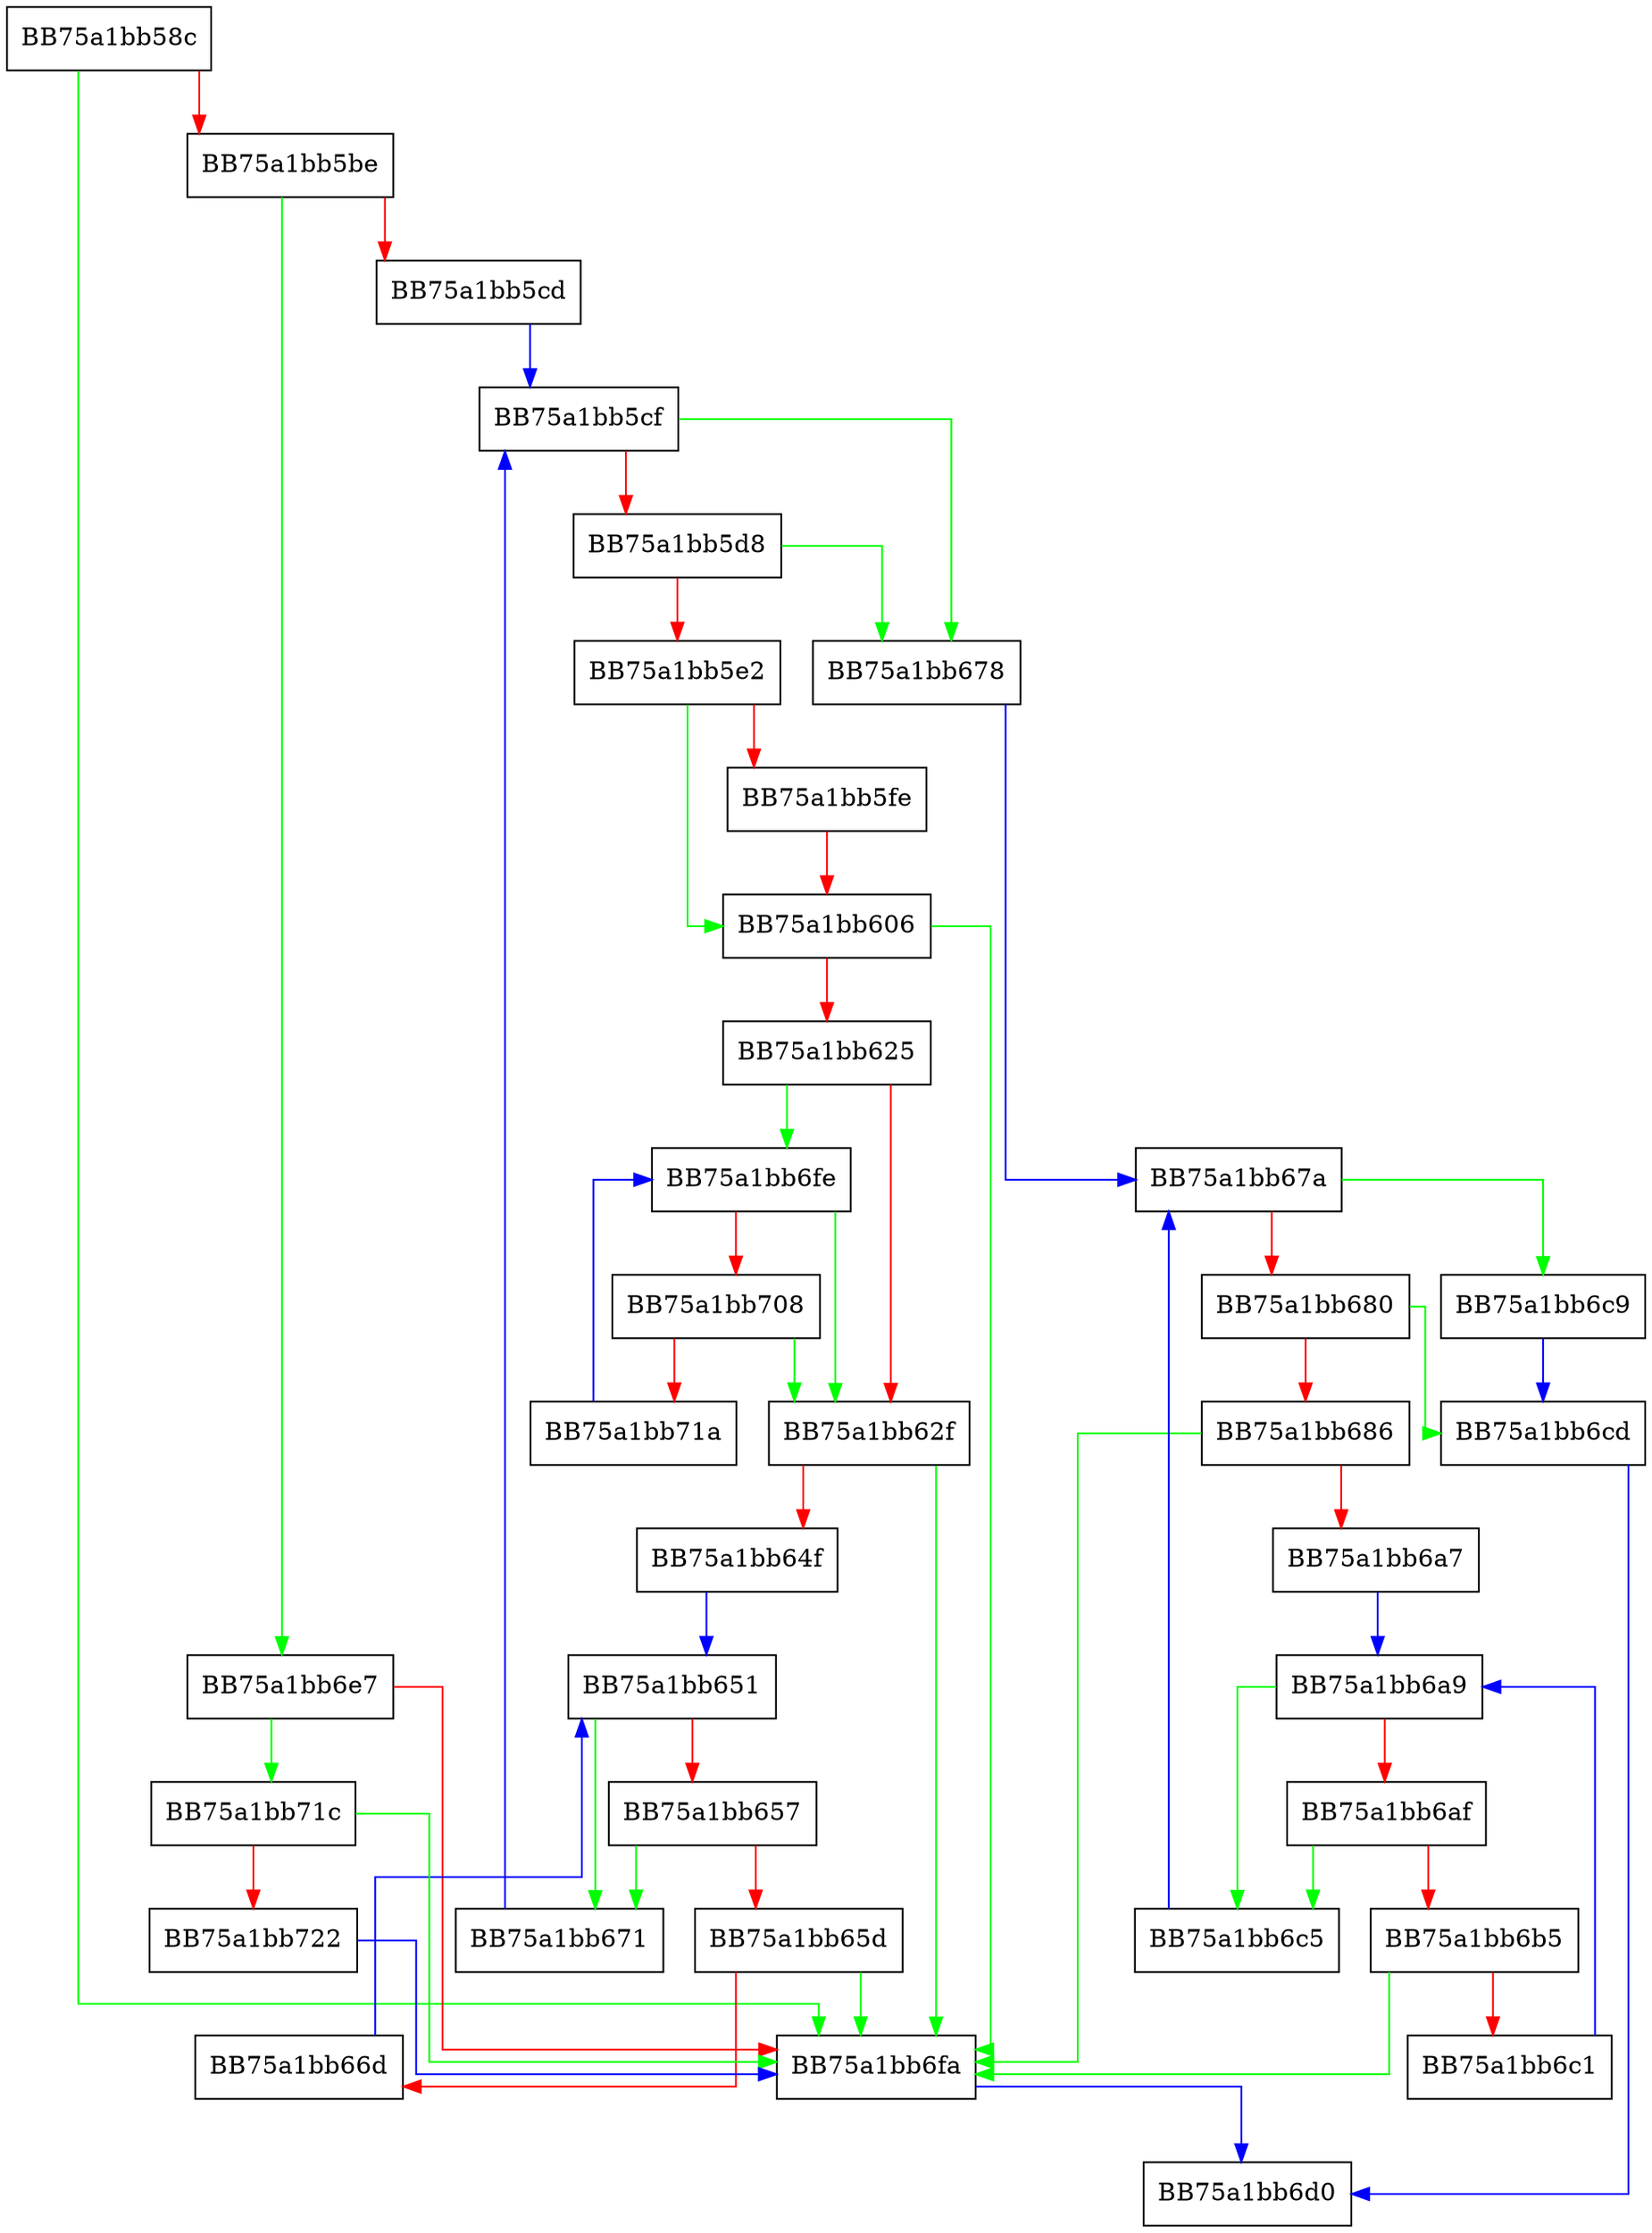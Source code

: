 digraph as3_parseclassinstanceinfo {
  node [shape="box"];
  graph [splines=ortho];
  BB75a1bb58c -> BB75a1bb6fa [color="green"];
  BB75a1bb58c -> BB75a1bb5be [color="red"];
  BB75a1bb5be -> BB75a1bb6e7 [color="green"];
  BB75a1bb5be -> BB75a1bb5cd [color="red"];
  BB75a1bb5cd -> BB75a1bb5cf [color="blue"];
  BB75a1bb5cf -> BB75a1bb678 [color="green"];
  BB75a1bb5cf -> BB75a1bb5d8 [color="red"];
  BB75a1bb5d8 -> BB75a1bb678 [color="green"];
  BB75a1bb5d8 -> BB75a1bb5e2 [color="red"];
  BB75a1bb5e2 -> BB75a1bb606 [color="green"];
  BB75a1bb5e2 -> BB75a1bb5fe [color="red"];
  BB75a1bb5fe -> BB75a1bb606 [color="red"];
  BB75a1bb606 -> BB75a1bb6fa [color="green"];
  BB75a1bb606 -> BB75a1bb625 [color="red"];
  BB75a1bb625 -> BB75a1bb6fe [color="green"];
  BB75a1bb625 -> BB75a1bb62f [color="red"];
  BB75a1bb62f -> BB75a1bb6fa [color="green"];
  BB75a1bb62f -> BB75a1bb64f [color="red"];
  BB75a1bb64f -> BB75a1bb651 [color="blue"];
  BB75a1bb651 -> BB75a1bb671 [color="green"];
  BB75a1bb651 -> BB75a1bb657 [color="red"];
  BB75a1bb657 -> BB75a1bb671 [color="green"];
  BB75a1bb657 -> BB75a1bb65d [color="red"];
  BB75a1bb65d -> BB75a1bb6fa [color="green"];
  BB75a1bb65d -> BB75a1bb66d [color="red"];
  BB75a1bb66d -> BB75a1bb651 [color="blue"];
  BB75a1bb671 -> BB75a1bb5cf [color="blue"];
  BB75a1bb678 -> BB75a1bb67a [color="blue"];
  BB75a1bb67a -> BB75a1bb6c9 [color="green"];
  BB75a1bb67a -> BB75a1bb680 [color="red"];
  BB75a1bb680 -> BB75a1bb6cd [color="green"];
  BB75a1bb680 -> BB75a1bb686 [color="red"];
  BB75a1bb686 -> BB75a1bb6fa [color="green"];
  BB75a1bb686 -> BB75a1bb6a7 [color="red"];
  BB75a1bb6a7 -> BB75a1bb6a9 [color="blue"];
  BB75a1bb6a9 -> BB75a1bb6c5 [color="green"];
  BB75a1bb6a9 -> BB75a1bb6af [color="red"];
  BB75a1bb6af -> BB75a1bb6c5 [color="green"];
  BB75a1bb6af -> BB75a1bb6b5 [color="red"];
  BB75a1bb6b5 -> BB75a1bb6fa [color="green"];
  BB75a1bb6b5 -> BB75a1bb6c1 [color="red"];
  BB75a1bb6c1 -> BB75a1bb6a9 [color="blue"];
  BB75a1bb6c5 -> BB75a1bb67a [color="blue"];
  BB75a1bb6c9 -> BB75a1bb6cd [color="blue"];
  BB75a1bb6cd -> BB75a1bb6d0 [color="blue"];
  BB75a1bb6e7 -> BB75a1bb71c [color="green"];
  BB75a1bb6e7 -> BB75a1bb6fa [color="red"];
  BB75a1bb6fa -> BB75a1bb6d0 [color="blue"];
  BB75a1bb6fe -> BB75a1bb62f [color="green"];
  BB75a1bb6fe -> BB75a1bb708 [color="red"];
  BB75a1bb708 -> BB75a1bb62f [color="green"];
  BB75a1bb708 -> BB75a1bb71a [color="red"];
  BB75a1bb71a -> BB75a1bb6fe [color="blue"];
  BB75a1bb71c -> BB75a1bb6fa [color="green"];
  BB75a1bb71c -> BB75a1bb722 [color="red"];
  BB75a1bb722 -> BB75a1bb6fa [color="blue"];
}